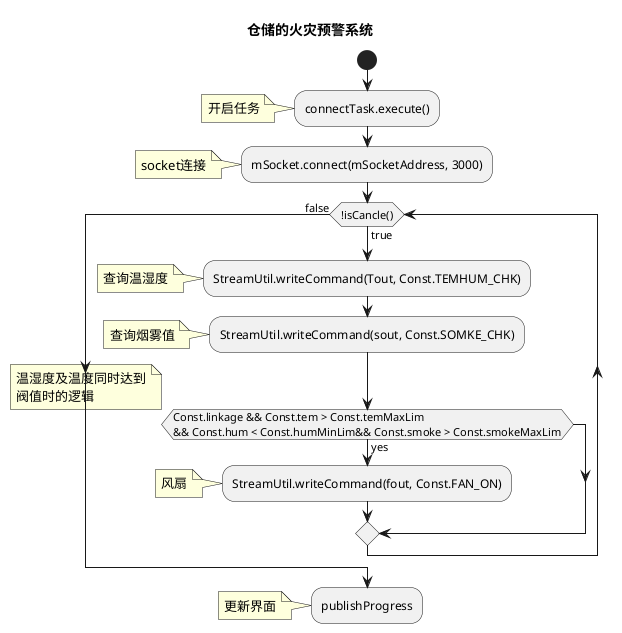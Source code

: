 @startuml
title 仓储的火灾预警系统
start
:connectTask.execute();
note:开启任务
:mSocket.connect(mSocketAddress, 3000);
note:socket连接
while(!isCancle())is(true)
:StreamUtil.writeCommand(Tout, Const.TEMHUM_CHK);
note:查询温湿度
:StreamUtil.writeCommand(sout, Const.SOMKE_CHK);
note:查询烟雾值
if(Const.linkage && Const.tem > Const.temMaxLim \n&& Const.hum < Const.humMinLim&& Const.smoke > Const.smokeMaxLim)then (yes) 
note:温湿度及温度同时达到\n阀值时的逻辑
:StreamUtil.writeCommand(fout, Const.FAN_ON);
note:风扇
endif;
endwhile(false)
:publishProgress;
note:更新界面
@enduml
title WIFI人体传感器读取实验流程图
|MainActivity|
start
:MainActivity.onCreate();
-> 初始化界面和设置事件;
 :bindView(),initData(),initEvent();
->点击事件触发;
:OnCheckedChangeListener.onCheckChange();
->开启读取数据异步任务;
:connectTask.execute();
|#AntiqueWhite|ConnectTask|
:mSocket.connect(mSocketAddress, 3000);
note : socket连接
:StreamUtil.writeCommand(outputStream, cmd);
note : 发送命令
:StreamUtil.readData(inputStream);
note : 读取数据
:publishProgress();
note : 通知更新
|MainActivity|
:更新界面;
stop
